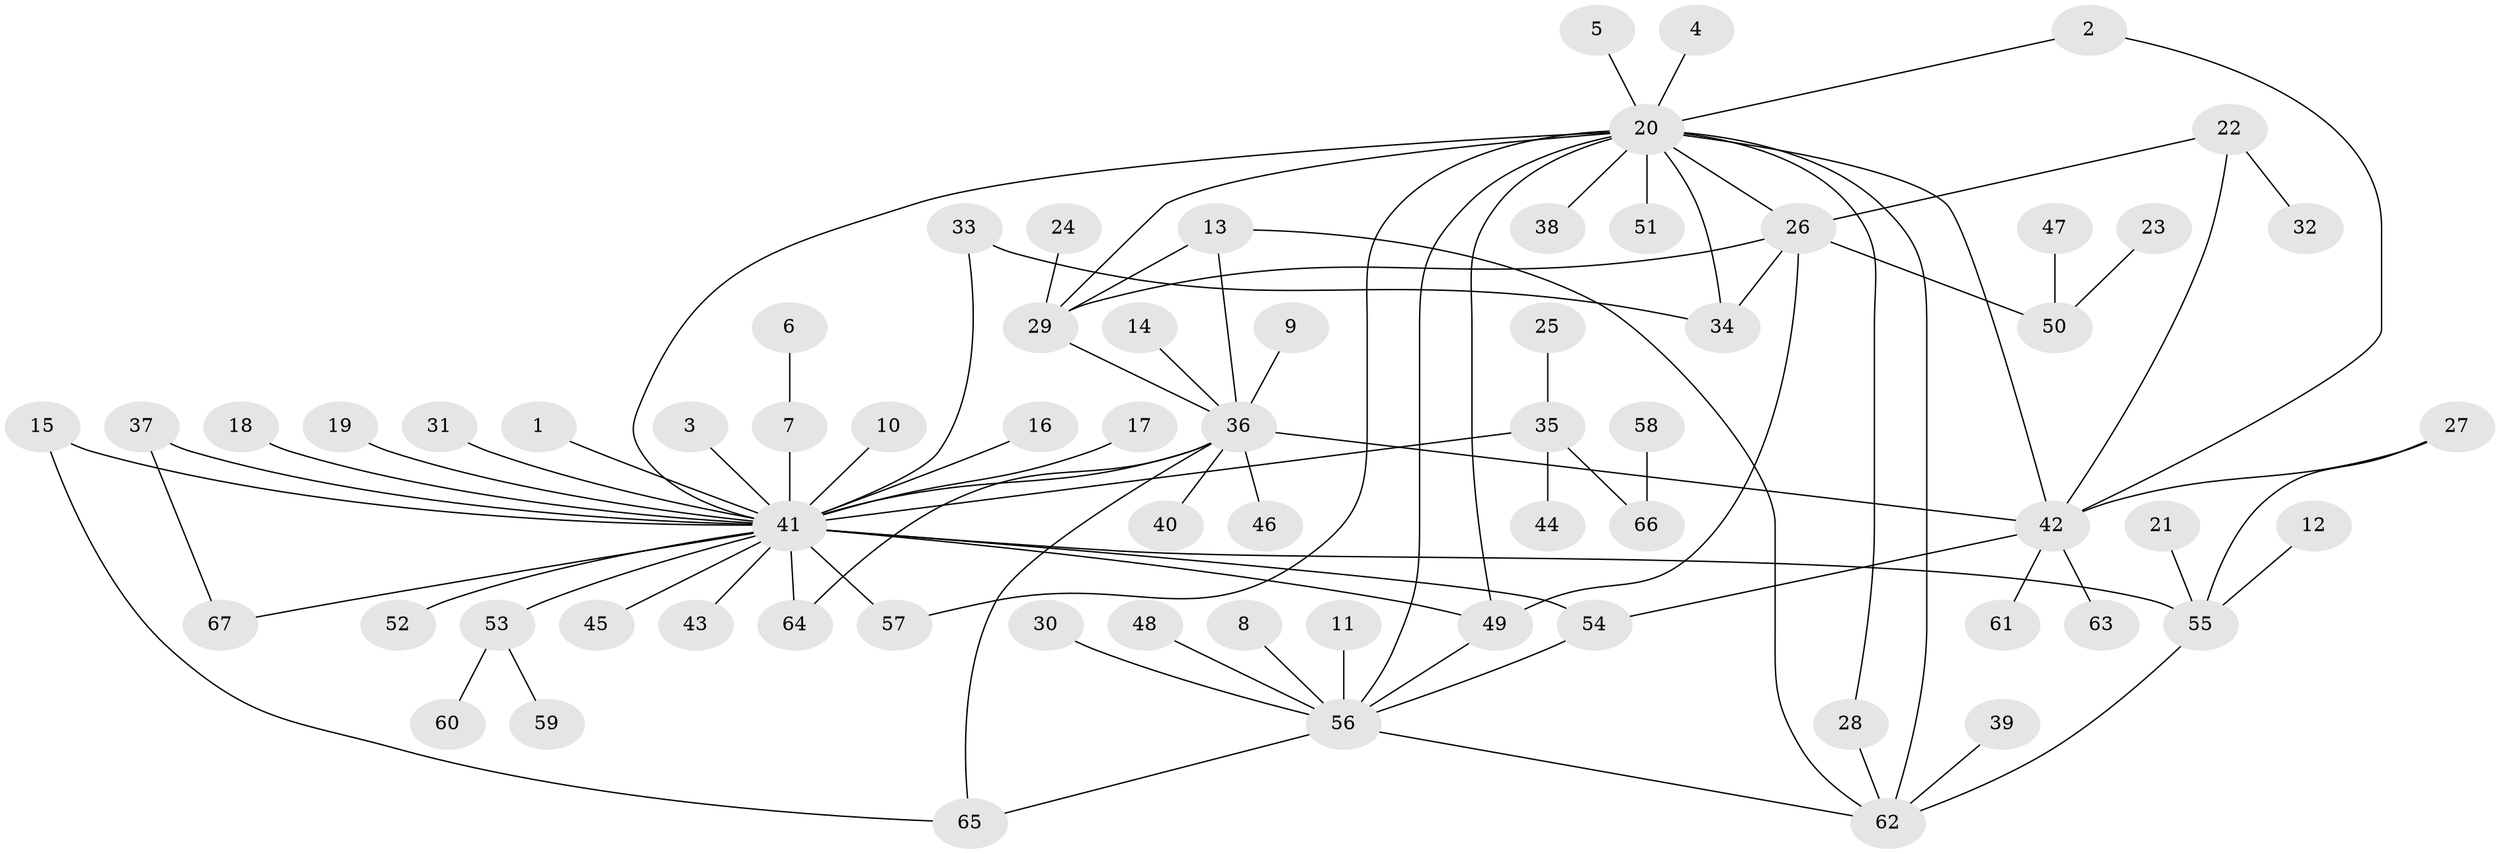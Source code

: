 // original degree distribution, {2: 0.23255813953488372, 31: 0.007751937984496124, 12: 0.015503875968992248, 7: 0.023255813953488372, 1: 0.5503875968992248, 18: 0.007751937984496124, 4: 0.03875968992248062, 3: 0.06976744186046512, 9: 0.007751937984496124, 6: 0.007751937984496124, 5: 0.03875968992248062}
// Generated by graph-tools (version 1.1) at 2025/01/03/09/25 03:01:41]
// undirected, 67 vertices, 89 edges
graph export_dot {
graph [start="1"]
  node [color=gray90,style=filled];
  1;
  2;
  3;
  4;
  5;
  6;
  7;
  8;
  9;
  10;
  11;
  12;
  13;
  14;
  15;
  16;
  17;
  18;
  19;
  20;
  21;
  22;
  23;
  24;
  25;
  26;
  27;
  28;
  29;
  30;
  31;
  32;
  33;
  34;
  35;
  36;
  37;
  38;
  39;
  40;
  41;
  42;
  43;
  44;
  45;
  46;
  47;
  48;
  49;
  50;
  51;
  52;
  53;
  54;
  55;
  56;
  57;
  58;
  59;
  60;
  61;
  62;
  63;
  64;
  65;
  66;
  67;
  1 -- 41 [weight=1.0];
  2 -- 20 [weight=1.0];
  2 -- 42 [weight=1.0];
  3 -- 41 [weight=1.0];
  4 -- 20 [weight=1.0];
  5 -- 20 [weight=1.0];
  6 -- 7 [weight=1.0];
  7 -- 41 [weight=1.0];
  8 -- 56 [weight=1.0];
  9 -- 36 [weight=1.0];
  10 -- 41 [weight=1.0];
  11 -- 56 [weight=1.0];
  12 -- 55 [weight=1.0];
  13 -- 29 [weight=1.0];
  13 -- 36 [weight=1.0];
  13 -- 62 [weight=1.0];
  14 -- 36 [weight=1.0];
  15 -- 41 [weight=1.0];
  15 -- 65 [weight=1.0];
  16 -- 41 [weight=1.0];
  17 -- 41 [weight=1.0];
  18 -- 41 [weight=1.0];
  19 -- 41 [weight=1.0];
  20 -- 26 [weight=1.0];
  20 -- 28 [weight=1.0];
  20 -- 29 [weight=1.0];
  20 -- 34 [weight=1.0];
  20 -- 38 [weight=1.0];
  20 -- 41 [weight=1.0];
  20 -- 42 [weight=1.0];
  20 -- 49 [weight=1.0];
  20 -- 51 [weight=1.0];
  20 -- 56 [weight=1.0];
  20 -- 57 [weight=1.0];
  20 -- 62 [weight=1.0];
  21 -- 55 [weight=1.0];
  22 -- 26 [weight=1.0];
  22 -- 32 [weight=1.0];
  22 -- 42 [weight=1.0];
  23 -- 50 [weight=1.0];
  24 -- 29 [weight=1.0];
  25 -- 35 [weight=1.0];
  26 -- 29 [weight=1.0];
  26 -- 34 [weight=1.0];
  26 -- 49 [weight=1.0];
  26 -- 50 [weight=1.0];
  27 -- 42 [weight=1.0];
  27 -- 55 [weight=1.0];
  28 -- 62 [weight=1.0];
  29 -- 36 [weight=1.0];
  30 -- 56 [weight=1.0];
  31 -- 41 [weight=1.0];
  33 -- 34 [weight=1.0];
  33 -- 41 [weight=1.0];
  35 -- 41 [weight=1.0];
  35 -- 44 [weight=1.0];
  35 -- 66 [weight=1.0];
  36 -- 40 [weight=1.0];
  36 -- 41 [weight=1.0];
  36 -- 42 [weight=1.0];
  36 -- 46 [weight=1.0];
  36 -- 64 [weight=1.0];
  36 -- 65 [weight=1.0];
  37 -- 41 [weight=1.0];
  37 -- 67 [weight=1.0];
  39 -- 62 [weight=1.0];
  41 -- 43 [weight=1.0];
  41 -- 45 [weight=1.0];
  41 -- 49 [weight=2.0];
  41 -- 52 [weight=1.0];
  41 -- 53 [weight=1.0];
  41 -- 54 [weight=1.0];
  41 -- 55 [weight=1.0];
  41 -- 57 [weight=1.0];
  41 -- 64 [weight=2.0];
  41 -- 67 [weight=1.0];
  42 -- 54 [weight=1.0];
  42 -- 61 [weight=1.0];
  42 -- 63 [weight=1.0];
  47 -- 50 [weight=1.0];
  48 -- 56 [weight=1.0];
  49 -- 56 [weight=1.0];
  53 -- 59 [weight=1.0];
  53 -- 60 [weight=1.0];
  54 -- 56 [weight=1.0];
  55 -- 62 [weight=1.0];
  56 -- 62 [weight=1.0];
  56 -- 65 [weight=1.0];
  58 -- 66 [weight=1.0];
}
